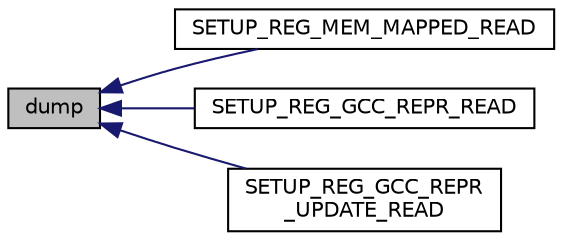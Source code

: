 digraph "dump"
{
  edge [fontname="Helvetica",fontsize="10",labelfontname="Helvetica",labelfontsize="10"];
  node [fontname="Helvetica",fontsize="10",shape=record];
  rankdir="LR";
  Node3 [label="dump",height=0.2,width=0.4,color="black", fillcolor="grey75", style="filled", fontcolor="black"];
  Node3 -> Node4 [dir="back",color="midnightblue",fontsize="10",style="solid",fontname="Helvetica"];
  Node4 [label="SETUP_REG_MEM_MAPPED_READ",height=0.2,width=0.4,color="black", fillcolor="white", style="filled",URL="$d7/dc3/gicv3__registers_8h.html#a1ed1bb33e4e5399df363bdef7aa9104d"];
  Node3 -> Node5 [dir="back",color="midnightblue",fontsize="10",style="solid",fontname="Helvetica"];
  Node5 [label="SETUP_REG_GCC_REPR_READ",height=0.2,width=0.4,color="black", fillcolor="white", style="filled",URL="$d7/dc3/gicv3__registers_8h.html#a52f5531bfe7a54fae68ead2a34711664"];
  Node3 -> Node6 [dir="back",color="midnightblue",fontsize="10",style="solid",fontname="Helvetica"];
  Node6 [label="SETUP_REG_GCC_REPR\l_UPDATE_READ",height=0.2,width=0.4,color="black", fillcolor="white", style="filled",URL="$d7/dc3/gicv3__registers_8h.html#a4fcf6ede5170a606d3bef7faa9683c86"];
}
